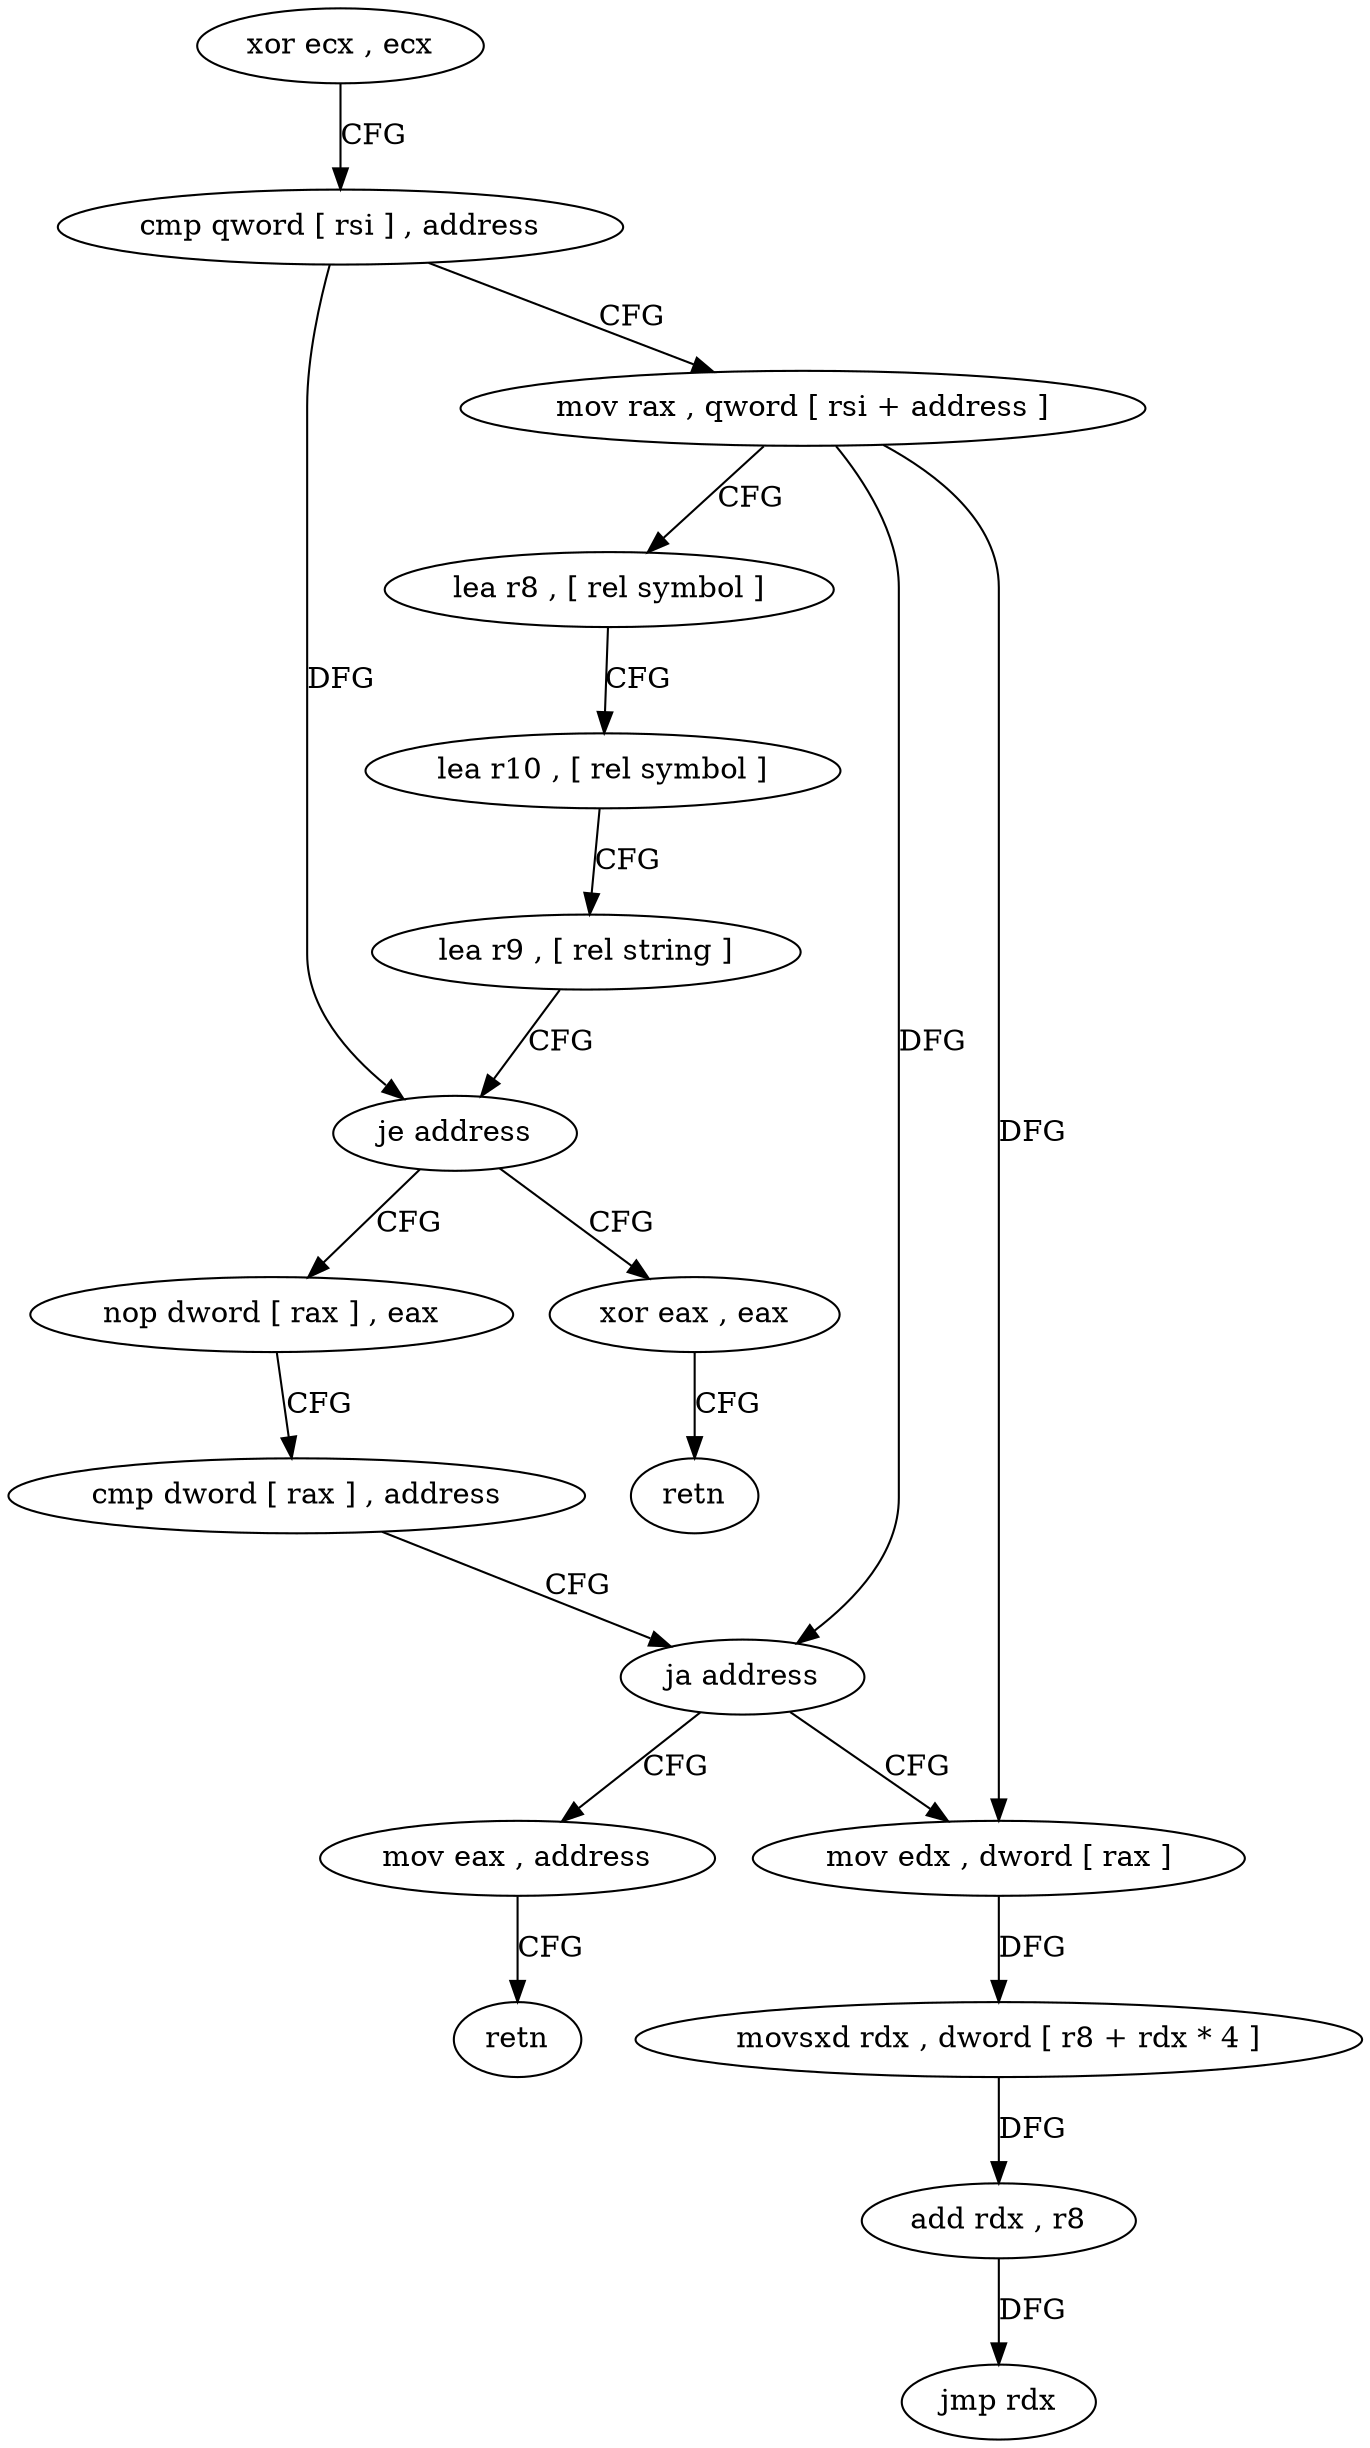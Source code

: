 digraph "func" {
"4302304" [label = "xor ecx , ecx" ]
"4302306" [label = "cmp qword [ rsi ] , address" ]
"4302310" [label = "mov rax , qword [ rsi + address ]" ]
"4302314" [label = "lea r8 , [ rel symbol ]" ]
"4302321" [label = "lea r10 , [ rel symbol ]" ]
"4302328" [label = "lea r9 , [ rel string ]" ]
"4302335" [label = "je address" ]
"4302413" [label = "xor eax , eax" ]
"4302337" [label = "nop dword [ rax ] , eax" ]
"4302415" [label = "retn" ]
"4302344" [label = "cmp dword [ rax ] , address" ]
"4302347" [label = "ja address" ]
"4302416" [label = "mov eax , address" ]
"4302349" [label = "mov edx , dword [ rax ]" ]
"4302421" [label = "retn" ]
"4302351" [label = "movsxd rdx , dword [ r8 + rdx * 4 ]" ]
"4302355" [label = "add rdx , r8" ]
"4302358" [label = "jmp rdx" ]
"4302304" -> "4302306" [ label = "CFG" ]
"4302306" -> "4302310" [ label = "CFG" ]
"4302306" -> "4302335" [ label = "DFG" ]
"4302310" -> "4302314" [ label = "CFG" ]
"4302310" -> "4302347" [ label = "DFG" ]
"4302310" -> "4302349" [ label = "DFG" ]
"4302314" -> "4302321" [ label = "CFG" ]
"4302321" -> "4302328" [ label = "CFG" ]
"4302328" -> "4302335" [ label = "CFG" ]
"4302335" -> "4302413" [ label = "CFG" ]
"4302335" -> "4302337" [ label = "CFG" ]
"4302413" -> "4302415" [ label = "CFG" ]
"4302337" -> "4302344" [ label = "CFG" ]
"4302344" -> "4302347" [ label = "CFG" ]
"4302347" -> "4302416" [ label = "CFG" ]
"4302347" -> "4302349" [ label = "CFG" ]
"4302416" -> "4302421" [ label = "CFG" ]
"4302349" -> "4302351" [ label = "DFG" ]
"4302351" -> "4302355" [ label = "DFG" ]
"4302355" -> "4302358" [ label = "DFG" ]
}

